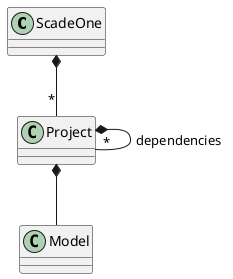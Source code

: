 @startuml ScadeOne
ScadeOne *-- "*" Project

Project *-- "*" Project: dependencies
Project *-- Model
@enduml
